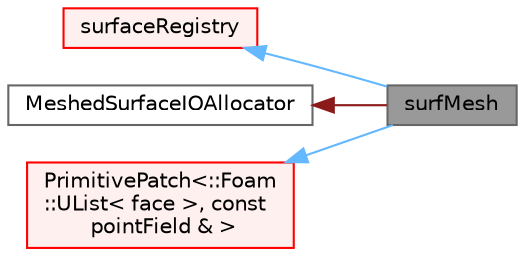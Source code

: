 digraph "surfMesh"
{
 // LATEX_PDF_SIZE
  bgcolor="transparent";
  edge [fontname=Helvetica,fontsize=10,labelfontname=Helvetica,labelfontsize=10];
  node [fontname=Helvetica,fontsize=10,shape=box,height=0.2,width=0.4];
  rankdir="LR";
  Node1 [id="Node000001",label="surfMesh",height=0.2,width=0.4,color="gray40", fillcolor="grey60", style="filled", fontcolor="black",tooltip="A surface mesh consisting of general polygon faces that has IO capabilities and a registry for storin..."];
  Node2 -> Node1 [id="edge1_Node000001_Node000002",dir="back",color="steelblue1",style="solid",tooltip=" "];
  Node2 [id="Node000002",label="surfaceRegistry",height=0.2,width=0.4,color="red", fillcolor="#FFF0F0", style="filled",URL="$classFoam_1_1surfaceRegistry.html",tooltip="Wraps the normal objectRegistry with a local instance for surfaces."];
  Node10 -> Node1 [id="edge2_Node000001_Node000010",dir="back",color="firebrick4",style="solid",tooltip=" "];
  Node10 [id="Node000010",label="MeshedSurfaceIOAllocator",height=0.2,width=0.4,color="gray40", fillcolor="white", style="filled",URL="$classFoam_1_1Detail_1_1MeshedSurfaceIOAllocator.html",tooltip="A helper class for storing points and faces with IO capabilities."];
  Node11 -> Node1 [id="edge3_Node000001_Node000011",dir="back",color="steelblue1",style="solid",tooltip=" "];
  Node11 [id="Node000011",label="PrimitivePatch\<::Foam\l::UList\< face \>, const\l pointField & \>",height=0.2,width=0.4,color="red", fillcolor="#FFF0F0", style="filled",URL="$classFoam_1_1PrimitivePatch.html",tooltip=" "];
}
